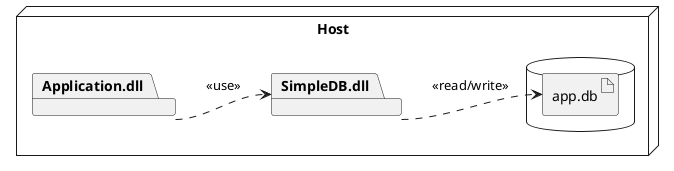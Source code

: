 @startuml
left to right direction
node Host {
package Application.dll
package SimpleDB.dll
database {
  artifact app.db
}
Application.dll ..> SimpleDB.dll : <<use>>
SimpleDB.dll ..> app.db : <<read/write>>
}
@enduml
